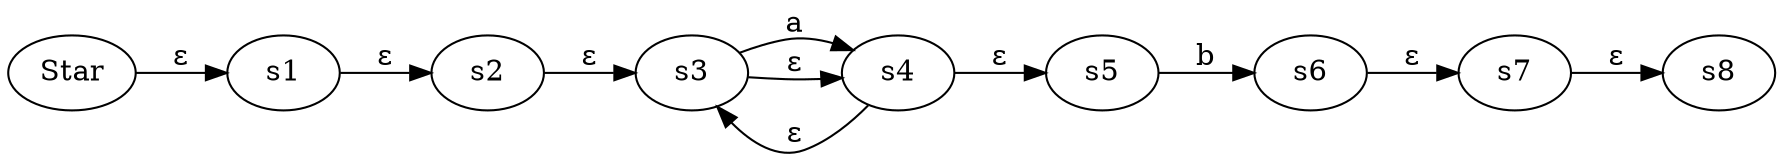 digraph ATN {
  rankdir=LR;

  Star -> s1 [label="ε"]
  s1 -> s2 [label="ε"]
  s2 -> s3 [label="ε"]
  s3 -> s4 [label="a"]
  s4 -> s3 [label="ε"]
  s4 -> s5 [label="ε"]
  s5 -> s6 [label="b"]
  s6 -> s7 [label="ε"]
  s7 -> s8 [label="ε"]
  s3 -> s4 [label="ε"]
}